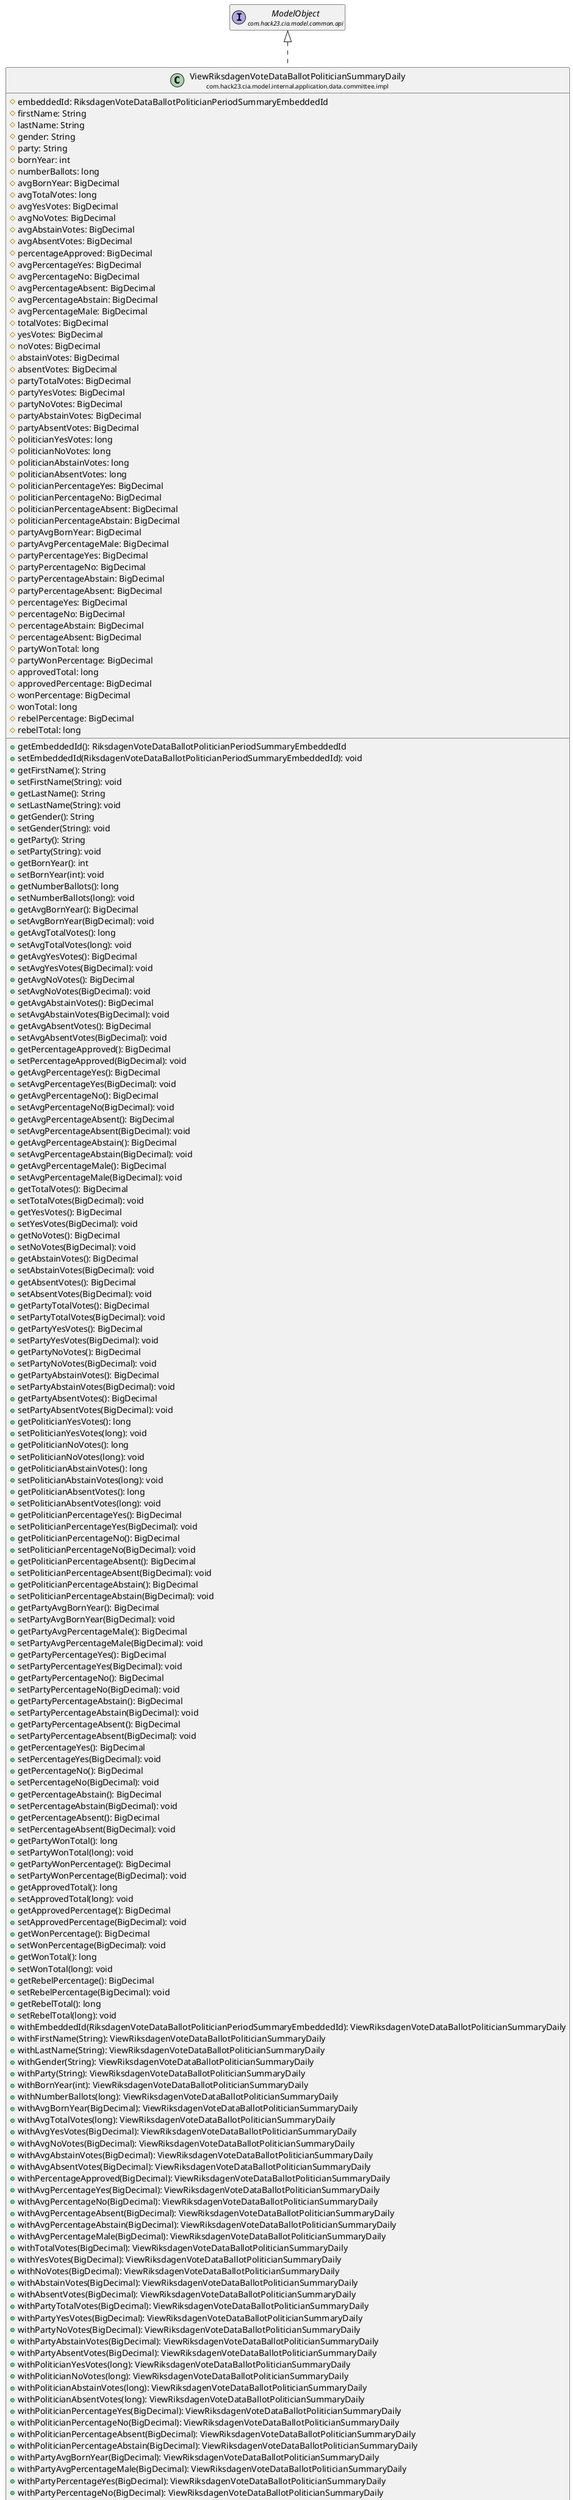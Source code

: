 @startuml
    set namespaceSeparator none
    hide empty fields
    hide empty methods

    class "<size:14>ViewRiksdagenVoteDataBallotPoliticianSummaryDaily\n<size:10>com.hack23.cia.model.internal.application.data.committee.impl" as com.hack23.cia.model.internal.application.data.committee.impl.ViewRiksdagenVoteDataBallotPoliticianSummaryDaily [[ViewRiksdagenVoteDataBallotPoliticianSummaryDaily.html]] {
        #embeddedId: RiksdagenVoteDataBallotPoliticianPeriodSummaryEmbeddedId
        #firstName: String
        #lastName: String
        #gender: String
        #party: String
        #bornYear: int
        #numberBallots: long
        #avgBornYear: BigDecimal
        #avgTotalVotes: long
        #avgYesVotes: BigDecimal
        #avgNoVotes: BigDecimal
        #avgAbstainVotes: BigDecimal
        #avgAbsentVotes: BigDecimal
        #percentageApproved: BigDecimal
        #avgPercentageYes: BigDecimal
        #avgPercentageNo: BigDecimal
        #avgPercentageAbsent: BigDecimal
        #avgPercentageAbstain: BigDecimal
        #avgPercentageMale: BigDecimal
        #totalVotes: BigDecimal
        #yesVotes: BigDecimal
        #noVotes: BigDecimal
        #abstainVotes: BigDecimal
        #absentVotes: BigDecimal
        #partyTotalVotes: BigDecimal
        #partyYesVotes: BigDecimal
        #partyNoVotes: BigDecimal
        #partyAbstainVotes: BigDecimal
        #partyAbsentVotes: BigDecimal
        #politicianYesVotes: long
        #politicianNoVotes: long
        #politicianAbstainVotes: long
        #politicianAbsentVotes: long
        #politicianPercentageYes: BigDecimal
        #politicianPercentageNo: BigDecimal
        #politicianPercentageAbsent: BigDecimal
        #politicianPercentageAbstain: BigDecimal
        #partyAvgBornYear: BigDecimal
        #partyAvgPercentageMale: BigDecimal
        #partyPercentageYes: BigDecimal
        #partyPercentageNo: BigDecimal
        #partyPercentageAbstain: BigDecimal
        #partyPercentageAbsent: BigDecimal
        #percentageYes: BigDecimal
        #percentageNo: BigDecimal
        #percentageAbstain: BigDecimal
        #percentageAbsent: BigDecimal
        #partyWonTotal: long
        #partyWonPercentage: BigDecimal
        #approvedTotal: long
        #approvedPercentage: BigDecimal
        #wonPercentage: BigDecimal
        #wonTotal: long
        #rebelPercentage: BigDecimal
        #rebelTotal: long
        +getEmbeddedId(): RiksdagenVoteDataBallotPoliticianPeriodSummaryEmbeddedId
        +setEmbeddedId(RiksdagenVoteDataBallotPoliticianPeriodSummaryEmbeddedId): void
        +getFirstName(): String
        +setFirstName(String): void
        +getLastName(): String
        +setLastName(String): void
        +getGender(): String
        +setGender(String): void
        +getParty(): String
        +setParty(String): void
        +getBornYear(): int
        +setBornYear(int): void
        +getNumberBallots(): long
        +setNumberBallots(long): void
        +getAvgBornYear(): BigDecimal
        +setAvgBornYear(BigDecimal): void
        +getAvgTotalVotes(): long
        +setAvgTotalVotes(long): void
        +getAvgYesVotes(): BigDecimal
        +setAvgYesVotes(BigDecimal): void
        +getAvgNoVotes(): BigDecimal
        +setAvgNoVotes(BigDecimal): void
        +getAvgAbstainVotes(): BigDecimal
        +setAvgAbstainVotes(BigDecimal): void
        +getAvgAbsentVotes(): BigDecimal
        +setAvgAbsentVotes(BigDecimal): void
        +getPercentageApproved(): BigDecimal
        +setPercentageApproved(BigDecimal): void
        +getAvgPercentageYes(): BigDecimal
        +setAvgPercentageYes(BigDecimal): void
        +getAvgPercentageNo(): BigDecimal
        +setAvgPercentageNo(BigDecimal): void
        +getAvgPercentageAbsent(): BigDecimal
        +setAvgPercentageAbsent(BigDecimal): void
        +getAvgPercentageAbstain(): BigDecimal
        +setAvgPercentageAbstain(BigDecimal): void
        +getAvgPercentageMale(): BigDecimal
        +setAvgPercentageMale(BigDecimal): void
        +getTotalVotes(): BigDecimal
        +setTotalVotes(BigDecimal): void
        +getYesVotes(): BigDecimal
        +setYesVotes(BigDecimal): void
        +getNoVotes(): BigDecimal
        +setNoVotes(BigDecimal): void
        +getAbstainVotes(): BigDecimal
        +setAbstainVotes(BigDecimal): void
        +getAbsentVotes(): BigDecimal
        +setAbsentVotes(BigDecimal): void
        +getPartyTotalVotes(): BigDecimal
        +setPartyTotalVotes(BigDecimal): void
        +getPartyYesVotes(): BigDecimal
        +setPartyYesVotes(BigDecimal): void
        +getPartyNoVotes(): BigDecimal
        +setPartyNoVotes(BigDecimal): void
        +getPartyAbstainVotes(): BigDecimal
        +setPartyAbstainVotes(BigDecimal): void
        +getPartyAbsentVotes(): BigDecimal
        +setPartyAbsentVotes(BigDecimal): void
        +getPoliticianYesVotes(): long
        +setPoliticianYesVotes(long): void
        +getPoliticianNoVotes(): long
        +setPoliticianNoVotes(long): void
        +getPoliticianAbstainVotes(): long
        +setPoliticianAbstainVotes(long): void
        +getPoliticianAbsentVotes(): long
        +setPoliticianAbsentVotes(long): void
        +getPoliticianPercentageYes(): BigDecimal
        +setPoliticianPercentageYes(BigDecimal): void
        +getPoliticianPercentageNo(): BigDecimal
        +setPoliticianPercentageNo(BigDecimal): void
        +getPoliticianPercentageAbsent(): BigDecimal
        +setPoliticianPercentageAbsent(BigDecimal): void
        +getPoliticianPercentageAbstain(): BigDecimal
        +setPoliticianPercentageAbstain(BigDecimal): void
        +getPartyAvgBornYear(): BigDecimal
        +setPartyAvgBornYear(BigDecimal): void
        +getPartyAvgPercentageMale(): BigDecimal
        +setPartyAvgPercentageMale(BigDecimal): void
        +getPartyPercentageYes(): BigDecimal
        +setPartyPercentageYes(BigDecimal): void
        +getPartyPercentageNo(): BigDecimal
        +setPartyPercentageNo(BigDecimal): void
        +getPartyPercentageAbstain(): BigDecimal
        +setPartyPercentageAbstain(BigDecimal): void
        +getPartyPercentageAbsent(): BigDecimal
        +setPartyPercentageAbsent(BigDecimal): void
        +getPercentageYes(): BigDecimal
        +setPercentageYes(BigDecimal): void
        +getPercentageNo(): BigDecimal
        +setPercentageNo(BigDecimal): void
        +getPercentageAbstain(): BigDecimal
        +setPercentageAbstain(BigDecimal): void
        +getPercentageAbsent(): BigDecimal
        +setPercentageAbsent(BigDecimal): void
        +getPartyWonTotal(): long
        +setPartyWonTotal(long): void
        +getPartyWonPercentage(): BigDecimal
        +setPartyWonPercentage(BigDecimal): void
        +getApprovedTotal(): long
        +setApprovedTotal(long): void
        +getApprovedPercentage(): BigDecimal
        +setApprovedPercentage(BigDecimal): void
        +getWonPercentage(): BigDecimal
        +setWonPercentage(BigDecimal): void
        +getWonTotal(): long
        +setWonTotal(long): void
        +getRebelPercentage(): BigDecimal
        +setRebelPercentage(BigDecimal): void
        +getRebelTotal(): long
        +setRebelTotal(long): void
        +withEmbeddedId(RiksdagenVoteDataBallotPoliticianPeriodSummaryEmbeddedId): ViewRiksdagenVoteDataBallotPoliticianSummaryDaily
        +withFirstName(String): ViewRiksdagenVoteDataBallotPoliticianSummaryDaily
        +withLastName(String): ViewRiksdagenVoteDataBallotPoliticianSummaryDaily
        +withGender(String): ViewRiksdagenVoteDataBallotPoliticianSummaryDaily
        +withParty(String): ViewRiksdagenVoteDataBallotPoliticianSummaryDaily
        +withBornYear(int): ViewRiksdagenVoteDataBallotPoliticianSummaryDaily
        +withNumberBallots(long): ViewRiksdagenVoteDataBallotPoliticianSummaryDaily
        +withAvgBornYear(BigDecimal): ViewRiksdagenVoteDataBallotPoliticianSummaryDaily
        +withAvgTotalVotes(long): ViewRiksdagenVoteDataBallotPoliticianSummaryDaily
        +withAvgYesVotes(BigDecimal): ViewRiksdagenVoteDataBallotPoliticianSummaryDaily
        +withAvgNoVotes(BigDecimal): ViewRiksdagenVoteDataBallotPoliticianSummaryDaily
        +withAvgAbstainVotes(BigDecimal): ViewRiksdagenVoteDataBallotPoliticianSummaryDaily
        +withAvgAbsentVotes(BigDecimal): ViewRiksdagenVoteDataBallotPoliticianSummaryDaily
        +withPercentageApproved(BigDecimal): ViewRiksdagenVoteDataBallotPoliticianSummaryDaily
        +withAvgPercentageYes(BigDecimal): ViewRiksdagenVoteDataBallotPoliticianSummaryDaily
        +withAvgPercentageNo(BigDecimal): ViewRiksdagenVoteDataBallotPoliticianSummaryDaily
        +withAvgPercentageAbsent(BigDecimal): ViewRiksdagenVoteDataBallotPoliticianSummaryDaily
        +withAvgPercentageAbstain(BigDecimal): ViewRiksdagenVoteDataBallotPoliticianSummaryDaily
        +withAvgPercentageMale(BigDecimal): ViewRiksdagenVoteDataBallotPoliticianSummaryDaily
        +withTotalVotes(BigDecimal): ViewRiksdagenVoteDataBallotPoliticianSummaryDaily
        +withYesVotes(BigDecimal): ViewRiksdagenVoteDataBallotPoliticianSummaryDaily
        +withNoVotes(BigDecimal): ViewRiksdagenVoteDataBallotPoliticianSummaryDaily
        +withAbstainVotes(BigDecimal): ViewRiksdagenVoteDataBallotPoliticianSummaryDaily
        +withAbsentVotes(BigDecimal): ViewRiksdagenVoteDataBallotPoliticianSummaryDaily
        +withPartyTotalVotes(BigDecimal): ViewRiksdagenVoteDataBallotPoliticianSummaryDaily
        +withPartyYesVotes(BigDecimal): ViewRiksdagenVoteDataBallotPoliticianSummaryDaily
        +withPartyNoVotes(BigDecimal): ViewRiksdagenVoteDataBallotPoliticianSummaryDaily
        +withPartyAbstainVotes(BigDecimal): ViewRiksdagenVoteDataBallotPoliticianSummaryDaily
        +withPartyAbsentVotes(BigDecimal): ViewRiksdagenVoteDataBallotPoliticianSummaryDaily
        +withPoliticianYesVotes(long): ViewRiksdagenVoteDataBallotPoliticianSummaryDaily
        +withPoliticianNoVotes(long): ViewRiksdagenVoteDataBallotPoliticianSummaryDaily
        +withPoliticianAbstainVotes(long): ViewRiksdagenVoteDataBallotPoliticianSummaryDaily
        +withPoliticianAbsentVotes(long): ViewRiksdagenVoteDataBallotPoliticianSummaryDaily
        +withPoliticianPercentageYes(BigDecimal): ViewRiksdagenVoteDataBallotPoliticianSummaryDaily
        +withPoliticianPercentageNo(BigDecimal): ViewRiksdagenVoteDataBallotPoliticianSummaryDaily
        +withPoliticianPercentageAbsent(BigDecimal): ViewRiksdagenVoteDataBallotPoliticianSummaryDaily
        +withPoliticianPercentageAbstain(BigDecimal): ViewRiksdagenVoteDataBallotPoliticianSummaryDaily
        +withPartyAvgBornYear(BigDecimal): ViewRiksdagenVoteDataBallotPoliticianSummaryDaily
        +withPartyAvgPercentageMale(BigDecimal): ViewRiksdagenVoteDataBallotPoliticianSummaryDaily
        +withPartyPercentageYes(BigDecimal): ViewRiksdagenVoteDataBallotPoliticianSummaryDaily
        +withPartyPercentageNo(BigDecimal): ViewRiksdagenVoteDataBallotPoliticianSummaryDaily
        +withPartyPercentageAbstain(BigDecimal): ViewRiksdagenVoteDataBallotPoliticianSummaryDaily
        +withPartyPercentageAbsent(BigDecimal): ViewRiksdagenVoteDataBallotPoliticianSummaryDaily
        +withPercentageYes(BigDecimal): ViewRiksdagenVoteDataBallotPoliticianSummaryDaily
        +withPercentageNo(BigDecimal): ViewRiksdagenVoteDataBallotPoliticianSummaryDaily
        +withPercentageAbstain(BigDecimal): ViewRiksdagenVoteDataBallotPoliticianSummaryDaily
        +withPercentageAbsent(BigDecimal): ViewRiksdagenVoteDataBallotPoliticianSummaryDaily
        +withPartyWonTotal(long): ViewRiksdagenVoteDataBallotPoliticianSummaryDaily
        +withPartyWonPercentage(BigDecimal): ViewRiksdagenVoteDataBallotPoliticianSummaryDaily
        +withApprovedTotal(long): ViewRiksdagenVoteDataBallotPoliticianSummaryDaily
        +withApprovedPercentage(BigDecimal): ViewRiksdagenVoteDataBallotPoliticianSummaryDaily
        +withWonPercentage(BigDecimal): ViewRiksdagenVoteDataBallotPoliticianSummaryDaily
        +withWonTotal(long): ViewRiksdagenVoteDataBallotPoliticianSummaryDaily
        +withRebelPercentage(BigDecimal): ViewRiksdagenVoteDataBallotPoliticianSummaryDaily
        +withRebelTotal(long): ViewRiksdagenVoteDataBallotPoliticianSummaryDaily
    }

    interface "<size:14>ModelObject\n<size:10>com.hack23.cia.model.common.api" as com.hack23.cia.model.common.api.ModelObject

    com.hack23.cia.model.common.api.ModelObject <|.. com.hack23.cia.model.internal.application.data.committee.impl.ViewRiksdagenVoteDataBallotPoliticianSummaryDaily

    center footer UMLDoclet 2.0.5, PlantUML 1.2019.08
@enduml
